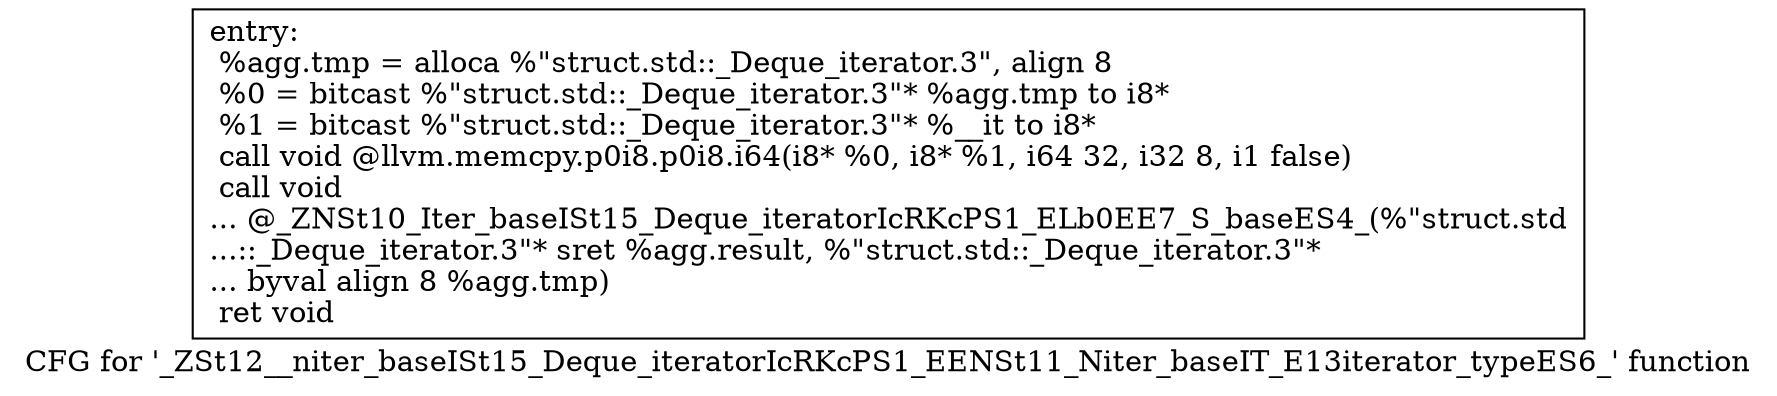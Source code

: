 digraph "CFG for '_ZSt12__niter_baseISt15_Deque_iteratorIcRKcPS1_EENSt11_Niter_baseIT_E13iterator_typeES6_' function" {
	label="CFG for '_ZSt12__niter_baseISt15_Deque_iteratorIcRKcPS1_EENSt11_Niter_baseIT_E13iterator_typeES6_' function";

	Node0x6b9ce00 [shape=record,label="{entry:\l  %agg.tmp = alloca %\"struct.std::_Deque_iterator.3\", align 8\l  %0 = bitcast %\"struct.std::_Deque_iterator.3\"* %agg.tmp to i8*\l  %1 = bitcast %\"struct.std::_Deque_iterator.3\"* %__it to i8*\l  call void @llvm.memcpy.p0i8.p0i8.i64(i8* %0, i8* %1, i64 32, i32 8, i1 false)\l  call void\l... @_ZNSt10_Iter_baseISt15_Deque_iteratorIcRKcPS1_ELb0EE7_S_baseES4_(%\"struct.std\l...::_Deque_iterator.3\"* sret %agg.result, %\"struct.std::_Deque_iterator.3\"*\l... byval align 8 %agg.tmp)\l  ret void\l}"];
}
